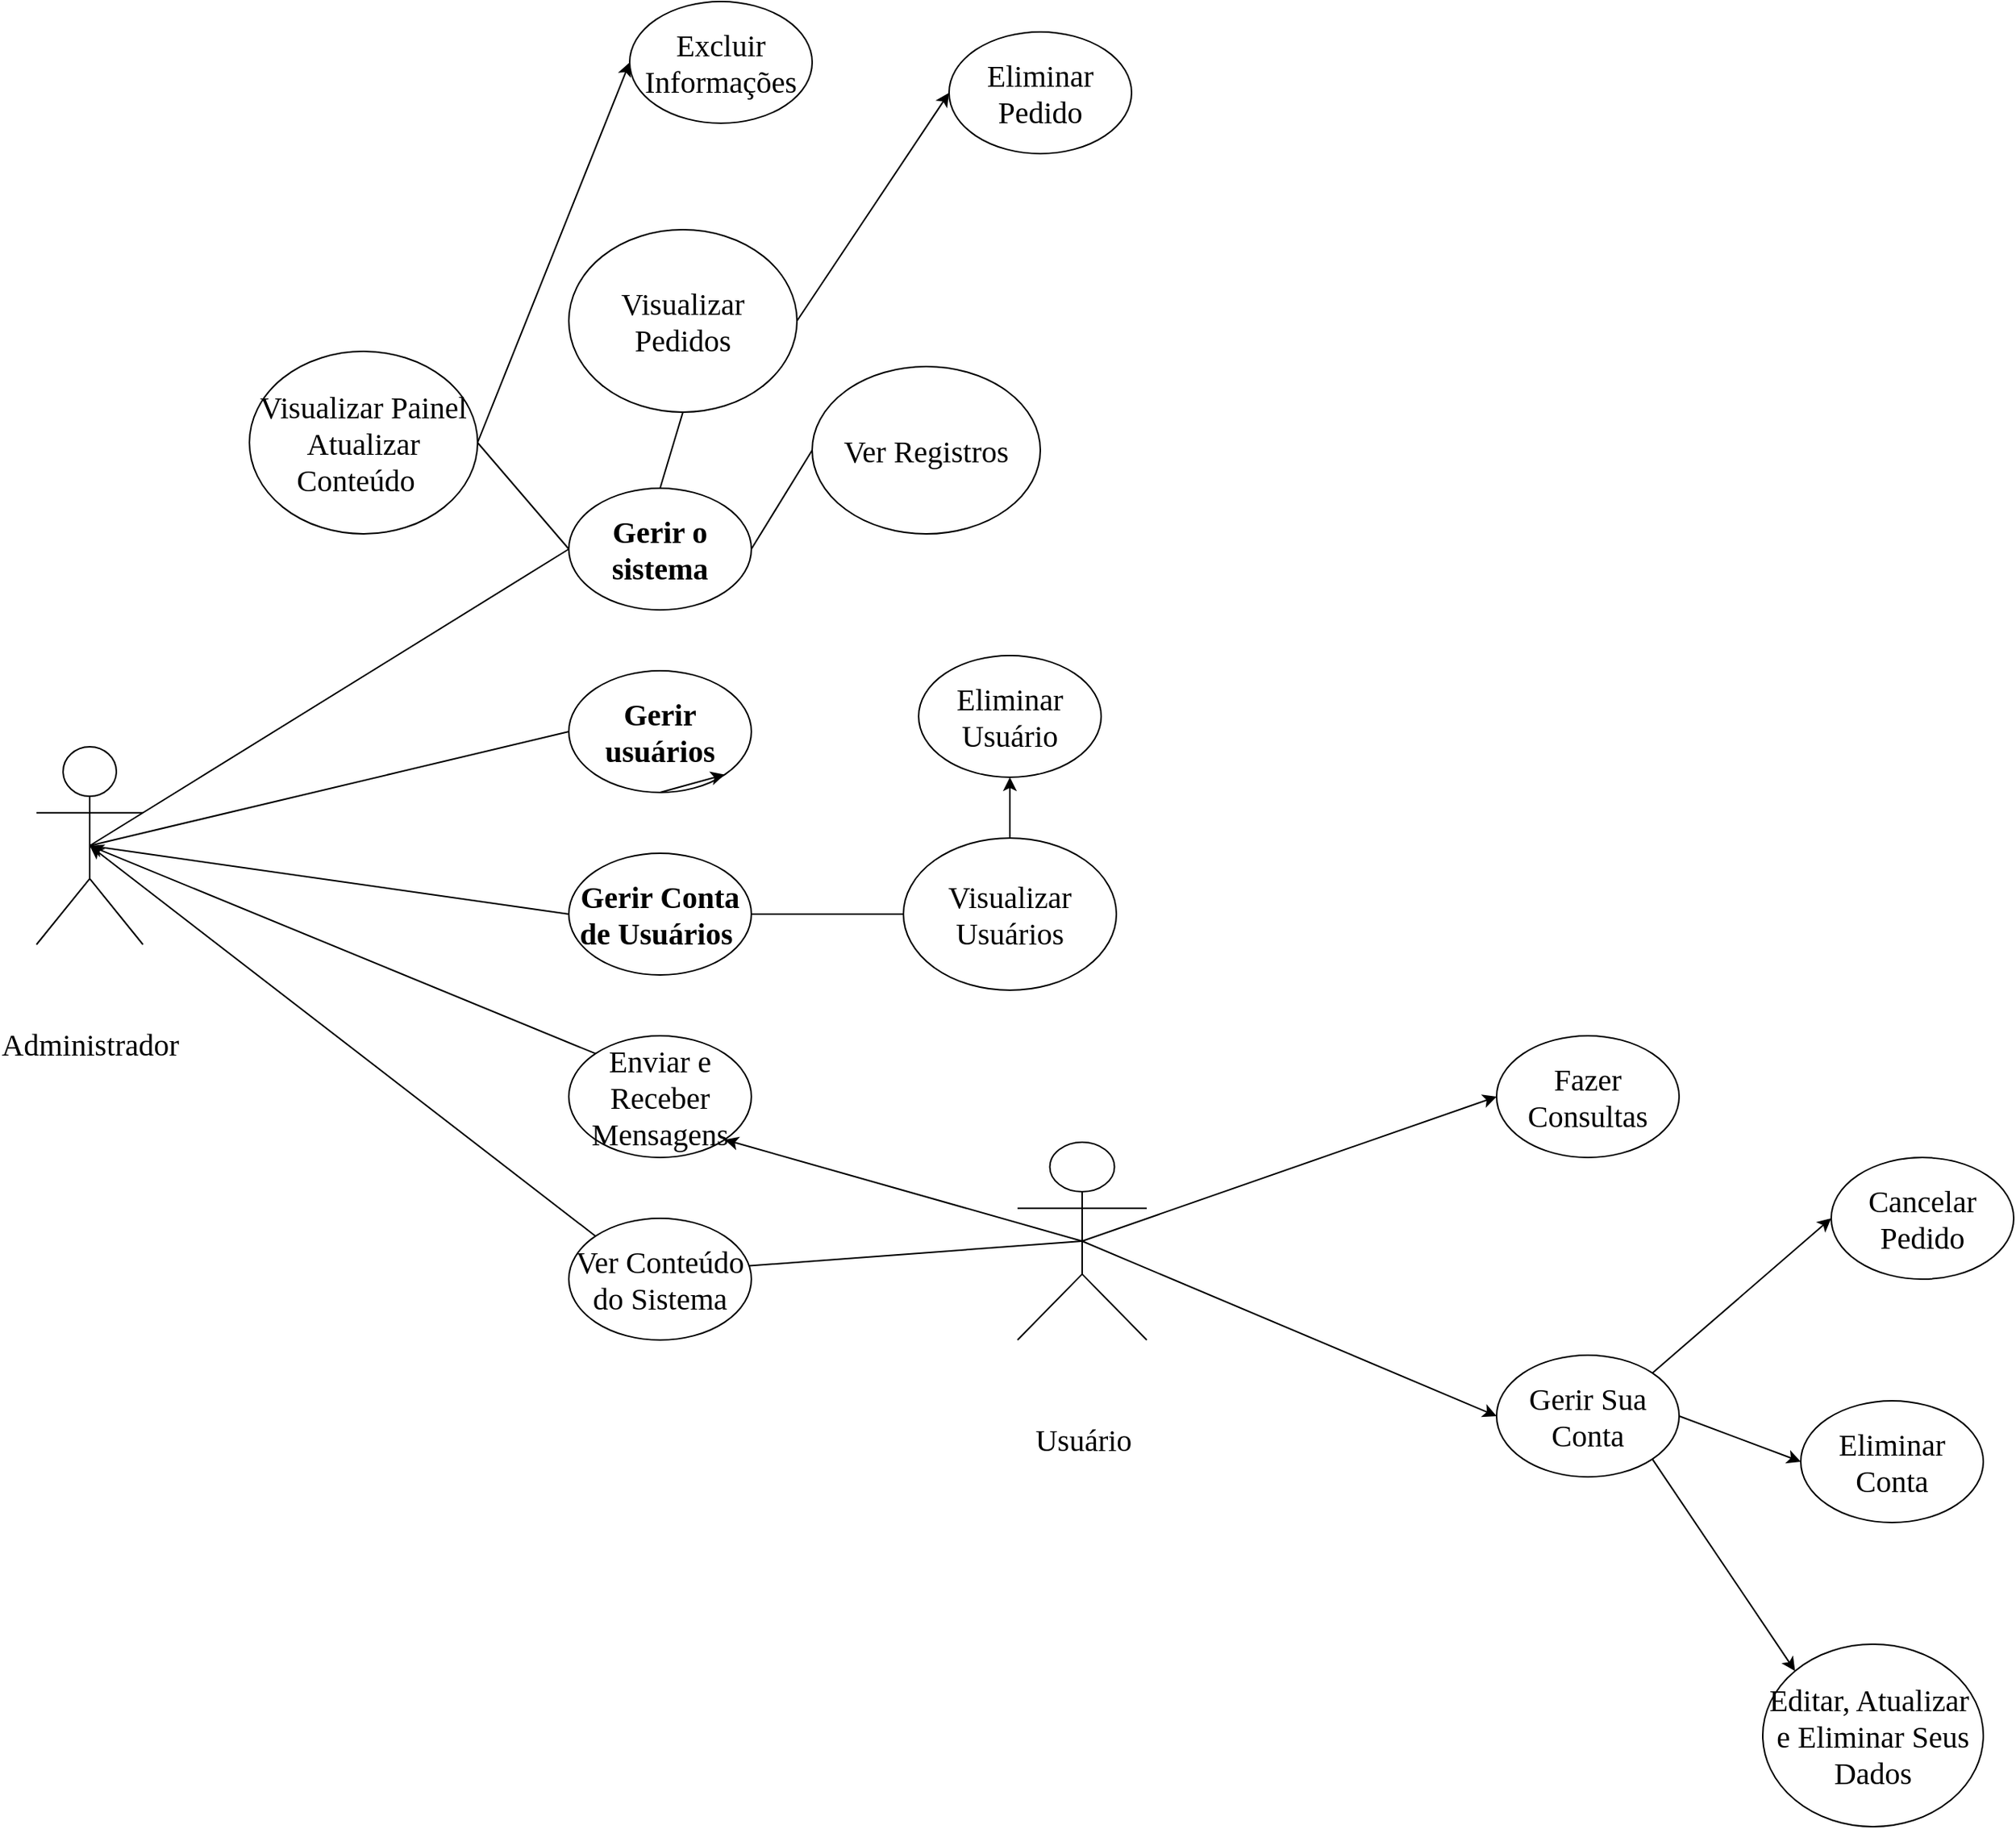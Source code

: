 <mxfile version="13.9.9" type="device" pages="3"><diagram id="xlZsTTHTiTOStWt7TW2E" name="Página-1"><mxGraphModel dx="343" dy="2402" grid="1" gridSize="10" guides="1" tooltips="1" connect="1" arrows="1" fold="1" page="1" pageScale="1" pageWidth="827" pageHeight="1169" math="0" shadow="0"><root><mxCell id="0"/><mxCell id="1" parent="0"/><mxCell id="qG3VMyQXsLUkS2aFG34U-23" style="edgeStyle=none;rounded=0;orthogonalLoop=1;jettySize=auto;html=1;exitX=0.5;exitY=0.5;exitDx=0;exitDy=0;exitPerimeter=0;fontFamily=Comic Sans MS;fontSize=20;entryX=1;entryY=1;entryDx=0;entryDy=0;" parent="1" source="qG3VMyQXsLUkS2aFG34U-14" target="qG3VMyQXsLUkS2aFG34U-25" edge="1"><mxGeometry relative="1" as="geometry"><mxPoint x="570" y="260" as="targetPoint"/></mxGeometry></mxCell><mxCell id="qG3VMyQXsLUkS2aFG34U-24" style="edgeStyle=none;rounded=0;orthogonalLoop=1;jettySize=auto;html=1;exitX=0.5;exitY=0.5;exitDx=0;exitDy=0;exitPerimeter=0;fontFamily=Comic Sans MS;fontSize=20;entryX=0;entryY=0.5;entryDx=0;entryDy=0;" parent="1" source="qG3VMyQXsLUkS2aFG34U-14" target="qG3VMyQXsLUkS2aFG34U-26" edge="1"><mxGeometry relative="1" as="geometry"><mxPoint x="570" y="310" as="targetPoint"/></mxGeometry></mxCell><mxCell id="qG3VMyQXsLUkS2aFG34U-30" style="edgeStyle=none;rounded=0;orthogonalLoop=1;jettySize=auto;html=1;exitX=0.5;exitY=0.5;exitDx=0;exitDy=0;exitPerimeter=0;entryX=0;entryY=0.5;entryDx=0;entryDy=0;fontFamily=Comic Sans MS;fontSize=20;" parent="1" source="qG3VMyQXsLUkS2aFG34U-14" target="qG3VMyQXsLUkS2aFG34U-27" edge="1"><mxGeometry relative="1" as="geometry"/></mxCell><mxCell id="qG3VMyQXsLUkS2aFG34U-38" style="rounded=0;orthogonalLoop=1;jettySize=auto;html=1;exitX=0.5;exitY=0.5;exitDx=0;exitDy=0;exitPerimeter=0;entryX=0;entryY=0.5;entryDx=0;entryDy=0;fontFamily=Comic Sans MS;fontSize=20;" parent="1" source="qG3VMyQXsLUkS2aFG34U-14" target="qG3VMyQXsLUkS2aFG34U-37" edge="1"><mxGeometry relative="1" as="geometry"/></mxCell><mxCell id="qG3VMyQXsLUkS2aFG34U-14" value="&lt;div style=&quot;font-size: 20px;&quot;&gt;Usuário&lt;/div&gt;" style="shape=umlActor;verticalLabelPosition=bottom;verticalAlign=middle;html=1;outlineConnect=0;fontFamily=Comic Sans MS;fontSize=20;" parent="1" vertex="1"><mxGeometry x="1555" y="550" width="85" height="130" as="geometry"/></mxCell><mxCell id="qG3VMyQXsLUkS2aFG34U-42" style="rounded=0;orthogonalLoop=1;jettySize=auto;html=1;exitX=0;exitY=0;exitDx=0;exitDy=0;fontFamily=Comic Sans MS;fontSize=20;entryX=0.5;entryY=0.5;entryDx=0;entryDy=0;entryPerimeter=0;" parent="1" source="qG3VMyQXsLUkS2aFG34U-25" target="qG3VMyQXsLUkS2aFG34U-47" edge="1"><mxGeometry relative="1" as="geometry"><mxPoint x="1020" y="370" as="targetPoint"/></mxGeometry></mxCell><mxCell id="qG3VMyQXsLUkS2aFG34U-25" value="Enviar e Receber Mensagens" style="ellipse;whiteSpace=wrap;html=1;strokeColor=#000000;fillColor=#FFFFFF;fontFamily=Comic Sans MS;fontSize=20;" parent="1" vertex="1"><mxGeometry x="1260" y="480" width="120" height="80" as="geometry"/></mxCell><mxCell id="qG3VMyQXsLUkS2aFG34U-43" style="rounded=0;orthogonalLoop=1;jettySize=auto;html=1;exitX=0;exitY=0;exitDx=0;exitDy=0;fontFamily=Comic Sans MS;fontSize=20;entryX=0.5;entryY=0.5;entryDx=0;entryDy=0;entryPerimeter=0;" parent="1" source="qG3VMyQXsLUkS2aFG34U-26" target="qG3VMyQXsLUkS2aFG34U-47" edge="1"><mxGeometry relative="1" as="geometry"><mxPoint x="1000" y="380" as="targetPoint"/></mxGeometry></mxCell><mxCell id="qG3VMyQXsLUkS2aFG34U-26" value="Ver Conteúdo do Sistema" style="ellipse;whiteSpace=wrap;html=1;strokeColor=#000000;fillColor=#FFFFFF;fontFamily=Comic Sans MS;fontSize=20;" parent="1" vertex="1"><mxGeometry x="1260" y="600" width="120" height="80" as="geometry"/></mxCell><mxCell id="qG3VMyQXsLUkS2aFG34U-27" value="Fazer Consultas" style="ellipse;whiteSpace=wrap;html=1;strokeColor=#000000;fillColor=#FFFFFF;fontFamily=Comic Sans MS;fontSize=20;" parent="1" vertex="1"><mxGeometry x="1870" y="480" width="120" height="80" as="geometry"/></mxCell><mxCell id="qG3VMyQXsLUkS2aFG34U-74" style="edgeStyle=none;rounded=0;orthogonalLoop=1;jettySize=auto;html=1;exitX=1;exitY=0.5;exitDx=0;exitDy=0;entryX=0;entryY=0.5;entryDx=0;entryDy=0;fontFamily=Comic Sans MS;fontSize=20;" parent="1" source="qG3VMyQXsLUkS2aFG34U-37" target="qG3VMyQXsLUkS2aFG34U-73" edge="1"><mxGeometry relative="1" as="geometry"/></mxCell><mxCell id="qG3VMyQXsLUkS2aFG34U-37" value="Gerir Sua Conta" style="ellipse;whiteSpace=wrap;html=1;strokeColor=#000000;fillColor=#FFFFFF;fontFamily=Comic Sans MS;fontSize=20;" parent="1" vertex="1"><mxGeometry x="1870" y="690" width="120" height="80" as="geometry"/></mxCell><mxCell id="qG3VMyQXsLUkS2aFG34U-47" value="&lt;div style=&quot;font-size: 20px;&quot;&gt;Administrador&lt;/div&gt;" style="shape=umlActor;verticalLabelPosition=bottom;verticalAlign=middle;html=1;outlineConnect=0;fontFamily=Comic Sans MS;fontSize=20;labelPosition=center;align=center;labelBackgroundColor=none;labelBorderColor=none;" parent="1" vertex="1"><mxGeometry x="910" y="290" width="70" height="130" as="geometry"/></mxCell><mxCell id="qG3VMyQXsLUkS2aFG34U-72" style="edgeStyle=none;rounded=0;orthogonalLoop=1;jettySize=auto;html=1;exitX=0.5;exitY=0;exitDx=0;exitDy=0;entryX=0.5;entryY=1;entryDx=0;entryDy=0;fontFamily=Comic Sans MS;fontSize=20;" parent="1" source="qG3VMyQXsLUkS2aFG34U-50" target="qG3VMyQXsLUkS2aFG34U-58" edge="1"><mxGeometry relative="1" as="geometry"/></mxCell><mxCell id="qG3VMyQXsLUkS2aFG34U-50" value="Visualizar Usuários" style="ellipse;whiteSpace=wrap;html=1;strokeColor=#000000;fillColor=#FFFFFF;fontFamily=Comic Sans MS;fontSize=20;" parent="1" vertex="1"><mxGeometry x="1480" y="350" width="140" height="100" as="geometry"/></mxCell><mxCell id="qG3VMyQXsLUkS2aFG34U-51" value="Ver Registros" style="ellipse;whiteSpace=wrap;html=1;strokeColor=#000000;fillColor=#FFFFFF;fontFamily=Comic Sans MS;fontSize=20;" parent="1" vertex="1"><mxGeometry x="1420" y="40" width="150" height="110" as="geometry"/></mxCell><mxCell id="qG3VMyQXsLUkS2aFG34U-69" style="edgeStyle=none;rounded=0;orthogonalLoop=1;jettySize=auto;html=1;exitX=1;exitY=0.5;exitDx=0;exitDy=0;entryX=0;entryY=0.5;entryDx=0;entryDy=0;fontFamily=Comic Sans MS;fontSize=20;" parent="1" source="qG3VMyQXsLUkS2aFG34U-52" target="qG3VMyQXsLUkS2aFG34U-60" edge="1"><mxGeometry relative="1" as="geometry"/></mxCell><mxCell id="qG3VMyQXsLUkS2aFG34U-52" value="Visualizar Pedidos" style="ellipse;whiteSpace=wrap;html=1;strokeColor=#000000;fillColor=#FFFFFF;fontFamily=Comic Sans MS;fontSize=20;" parent="1" vertex="1"><mxGeometry x="1260" y="-50" width="150" height="120" as="geometry"/></mxCell><mxCell id="qG3VMyQXsLUkS2aFG34U-68" style="edgeStyle=none;rounded=0;orthogonalLoop=1;jettySize=auto;html=1;exitX=1;exitY=0.5;exitDx=0;exitDy=0;entryX=0;entryY=0.5;entryDx=0;entryDy=0;fontFamily=Comic Sans MS;fontSize=20;" parent="1" source="qG3VMyQXsLUkS2aFG34U-53" target="qG3VMyQXsLUkS2aFG34U-61" edge="1"><mxGeometry relative="1" as="geometry"/></mxCell><mxCell id="qG3VMyQXsLUkS2aFG34U-53" value="Visualizar Painel Atualizar Conteúdo&amp;nbsp;&amp;nbsp;" style="ellipse;whiteSpace=wrap;html=1;strokeColor=#000000;fillColor=#FFFFFF;fontFamily=Comic Sans MS;fontSize=20;" parent="1" vertex="1"><mxGeometry x="1050" y="30" width="150" height="120" as="geometry"/></mxCell><mxCell id="qG3VMyQXsLUkS2aFG34U-58" value="Eliminar Usuário" style="ellipse;whiteSpace=wrap;html=1;strokeColor=#000000;fillColor=#FFFFFF;fontFamily=Comic Sans MS;fontSize=20;" parent="1" vertex="1"><mxGeometry x="1490" y="230" width="120" height="80" as="geometry"/></mxCell><mxCell id="qG3VMyQXsLUkS2aFG34U-60" value="Eliminar&lt;br style=&quot;font-size: 20px;&quot;&gt;Pedido" style="ellipse;whiteSpace=wrap;html=1;strokeColor=#000000;fillColor=#FFFFFF;fontFamily=Comic Sans MS;fontSize=20;" parent="1" vertex="1"><mxGeometry x="1510" y="-180" width="120" height="80" as="geometry"/></mxCell><mxCell id="qG3VMyQXsLUkS2aFG34U-61" value="Excluir Informações" style="ellipse;whiteSpace=wrap;html=1;strokeColor=#000000;fillColor=#FFFFFF;fontFamily=Comic Sans MS;fontSize=20;" parent="1" vertex="1"><mxGeometry x="1300" y="-200" width="120" height="80" as="geometry"/></mxCell><mxCell id="qG3VMyQXsLUkS2aFG34U-73" value="Eliminar Conta" style="ellipse;whiteSpace=wrap;html=1;strokeColor=#000000;fillColor=#FFFFFF;fontFamily=Comic Sans MS;fontSize=20;" parent="1" vertex="1"><mxGeometry x="2070" y="720" width="120" height="80" as="geometry"/></mxCell><mxCell id="1a7m-WvIdXZ35xyomhTu-2" value="&lt;div&gt;&lt;b&gt;Gerir o sistema&lt;/b&gt;&lt;/div&gt;" style="ellipse;whiteSpace=wrap;html=1;strokeColor=#000000;fillColor=#FFFFFF;fontFamily=Comic Sans MS;fontSize=20;align=center;" vertex="1" parent="1"><mxGeometry x="1260" y="120" width="120" height="80" as="geometry"/></mxCell><mxCell id="1a7m-WvIdXZ35xyomhTu-4" value="" style="endArrow=none;html=1;rounded=0;fontFamily=Helvetica;align=left;exitX=0.5;exitY=0.5;exitDx=0;exitDy=0;exitPerimeter=0;entryX=0;entryY=0.5;entryDx=0;entryDy=0;" edge="1" parent="1" source="qG3VMyQXsLUkS2aFG34U-47" target="1a7m-WvIdXZ35xyomhTu-2"><mxGeometry relative="1" as="geometry"><mxPoint x="1020" y="410" as="sourcePoint"/><mxPoint x="1210" y="390" as="targetPoint"/></mxGeometry></mxCell><mxCell id="1a7m-WvIdXZ35xyomhTu-5" value="&lt;div&gt;&lt;b&gt;Gerir Conta de Usuários&amp;nbsp;&lt;/b&gt;&lt;/div&gt;" style="ellipse;whiteSpace=wrap;html=1;strokeColor=#000000;fillColor=#FFFFFF;fontFamily=Comic Sans MS;fontSize=20;align=center;" vertex="1" parent="1"><mxGeometry x="1260" y="360" width="120" height="80" as="geometry"/></mxCell><mxCell id="1a7m-WvIdXZ35xyomhTu-6" value="&lt;div&gt;&lt;b&gt;Gerir usuários&lt;/b&gt;&lt;/div&gt;" style="ellipse;whiteSpace=wrap;html=1;strokeColor=#000000;fillColor=#FFFFFF;fontFamily=Comic Sans MS;fontSize=20;align=center;" vertex="1" parent="1"><mxGeometry x="1260" y="240" width="120" height="80" as="geometry"/></mxCell><mxCell id="1a7m-WvIdXZ35xyomhTu-7" style="edgeStyle=none;rounded=0;orthogonalLoop=1;jettySize=auto;html=1;exitX=0.5;exitY=1;exitDx=0;exitDy=0;entryX=1;entryY=1;entryDx=0;entryDy=0;fontFamily=Helvetica;align=left;" edge="1" parent="1" source="1a7m-WvIdXZ35xyomhTu-6" target="1a7m-WvIdXZ35xyomhTu-6"><mxGeometry relative="1" as="geometry"/></mxCell><mxCell id="1a7m-WvIdXZ35xyomhTu-9" value="" style="endArrow=none;html=1;rounded=0;fontFamily=Helvetica;align=left;exitX=0.5;exitY=0.5;exitDx=0;exitDy=0;exitPerimeter=0;entryX=0;entryY=0.5;entryDx=0;entryDy=0;" edge="1" parent="1" source="qG3VMyQXsLUkS2aFG34U-47" target="1a7m-WvIdXZ35xyomhTu-6"><mxGeometry relative="1" as="geometry"><mxPoint x="1070" y="360" as="sourcePoint"/><mxPoint x="1230" y="360" as="targetPoint"/></mxGeometry></mxCell><mxCell id="1a7m-WvIdXZ35xyomhTu-10" value="" style="endArrow=none;html=1;rounded=0;fontFamily=Helvetica;align=left;exitX=0.5;exitY=0.5;exitDx=0;exitDy=0;exitPerimeter=0;entryX=0;entryY=0.5;entryDx=0;entryDy=0;" edge="1" parent="1" source="qG3VMyQXsLUkS2aFG34U-47" target="1a7m-WvIdXZ35xyomhTu-5"><mxGeometry relative="1" as="geometry"><mxPoint x="1070" y="440" as="sourcePoint"/><mxPoint x="1230" y="440" as="targetPoint"/></mxGeometry></mxCell><mxCell id="1a7m-WvIdXZ35xyomhTu-11" value="" style="endArrow=none;html=1;rounded=0;fontFamily=Helvetica;align=left;entryX=0;entryY=0.5;entryDx=0;entryDy=0;exitX=1;exitY=0.5;exitDx=0;exitDy=0;" edge="1" parent="1" source="1a7m-WvIdXZ35xyomhTu-5" target="qG3VMyQXsLUkS2aFG34U-50"><mxGeometry relative="1" as="geometry"><mxPoint x="1390" y="480" as="sourcePoint"/><mxPoint x="1550" y="480" as="targetPoint"/></mxGeometry></mxCell><mxCell id="1a7m-WvIdXZ35xyomhTu-16" value="" style="endArrow=none;html=1;rounded=0;fontFamily=Helvetica;align=left;entryX=0.5;entryY=0;entryDx=0;entryDy=0;exitX=0.5;exitY=1;exitDx=0;exitDy=0;" edge="1" parent="1" source="qG3VMyQXsLUkS2aFG34U-52" target="1a7m-WvIdXZ35xyomhTu-2"><mxGeometry relative="1" as="geometry"><mxPoint x="1270" y="80" as="sourcePoint"/><mxPoint x="1390" y="100" as="targetPoint"/></mxGeometry></mxCell><mxCell id="1a7m-WvIdXZ35xyomhTu-17" value="" style="endArrow=none;html=1;rounded=0;fontFamily=Helvetica;align=left;exitX=0;exitY=0.5;exitDx=0;exitDy=0;entryX=1;entryY=0.5;entryDx=0;entryDy=0;" edge="1" parent="1" source="qG3VMyQXsLUkS2aFG34U-51" target="1a7m-WvIdXZ35xyomhTu-2"><mxGeometry relative="1" as="geometry"><mxPoint x="1430" y="280" as="sourcePoint"/><mxPoint x="1590" y="280" as="targetPoint"/></mxGeometry></mxCell><mxCell id="1a7m-WvIdXZ35xyomhTu-18" value="" style="endArrow=none;html=1;rounded=0;fontFamily=Helvetica;align=left;exitX=1;exitY=0.5;exitDx=0;exitDy=0;entryX=0;entryY=0.5;entryDx=0;entryDy=0;" edge="1" parent="1" source="qG3VMyQXsLUkS2aFG34U-53" target="1a7m-WvIdXZ35xyomhTu-2"><mxGeometry relative="1" as="geometry"><mxPoint x="1010" y="220" as="sourcePoint"/><mxPoint x="1170" y="220" as="targetPoint"/></mxGeometry></mxCell><mxCell id="X7zHi3lZu23jy8jcCoqc-2" style="edgeStyle=none;rounded=0;orthogonalLoop=1;jettySize=auto;html=1;exitX=1;exitY=0;exitDx=0;exitDy=0;entryX=0;entryY=0.5;entryDx=0;entryDy=0;fontFamily=Comic Sans MS;fontSize=20;" edge="1" parent="1" target="X7zHi3lZu23jy8jcCoqc-3" source="qG3VMyQXsLUkS2aFG34U-37"><mxGeometry relative="1" as="geometry"><mxPoint x="2000" y="770.0" as="sourcePoint"/></mxGeometry></mxCell><mxCell id="X7zHi3lZu23jy8jcCoqc-3" value="Cancelar Pedido" style="ellipse;whiteSpace=wrap;html=1;strokeColor=#000000;fillColor=#FFFFFF;fontFamily=Comic Sans MS;fontSize=20;" vertex="1" parent="1"><mxGeometry x="2090" y="560" width="120" height="80" as="geometry"/></mxCell><mxCell id="X7zHi3lZu23jy8jcCoqc-4" style="edgeStyle=none;rounded=0;orthogonalLoop=1;jettySize=auto;html=1;exitX=1;exitY=1;exitDx=0;exitDy=0;entryX=0;entryY=0;entryDx=0;entryDy=0;fontFamily=Comic Sans MS;fontSize=20;" edge="1" parent="1" target="X7zHi3lZu23jy8jcCoqc-5" source="qG3VMyQXsLUkS2aFG34U-37"><mxGeometry relative="1" as="geometry"><mxPoint x="1815" y="890.0" as="sourcePoint"/></mxGeometry></mxCell><mxCell id="X7zHi3lZu23jy8jcCoqc-5" value="Editar, Atualizar&amp;nbsp; e Eliminar Seus Dados" style="ellipse;whiteSpace=wrap;html=1;strokeColor=#000000;fillColor=#FFFFFF;fontFamily=Comic Sans MS;fontSize=20;" vertex="1" parent="1"><mxGeometry x="2045" y="880" width="145" height="120" as="geometry"/></mxCell></root></mxGraphModel></diagram><diagram id="klCSl4QJ1GjDvTAoeN02" name="Página-2"><mxGraphModel dx="1295" dy="493" grid="1" gridSize="10" guides="1" tooltips="1" connect="1" arrows="1" fold="1" page="1" pageScale="1" pageWidth="827" pageHeight="1169" math="0" shadow="0"><root><mxCell id="HoRLcEckutS1EEqjvagx-0"/><mxCell id="HoRLcEckutS1EEqjvagx-1" parent="HoRLcEckutS1EEqjvagx-0"/><mxCell id="vavkz14p2PTiiCjppb0i-1" value="&lt;h3 style=&quot;line-height: 120% ; font-size: 18px&quot;&gt;PCs&lt;/h3&gt;" style="aspect=fixed;pointerEvents=1;shadow=0;dashed=0;html=1;strokeColor=none;labelPosition=center;verticalLabelPosition=bottom;verticalAlign=top;align=center;fillColor=#00188D;shape=mxgraph.azure.computer" vertex="1" parent="HoRLcEckutS1EEqjvagx-1"><mxGeometry x="103" y="455" width="50" height="45" as="geometry"/></mxCell><mxCell id="vavkz14p2PTiiCjppb0i-3" value="" style="aspect=fixed;pointerEvents=1;shadow=0;dashed=0;html=1;strokeColor=none;labelPosition=center;verticalLabelPosition=bottom;verticalAlign=top;align=center;fillColor=#00188D;shape=mxgraph.azure.mobile" vertex="1" parent="HoRLcEckutS1EEqjvagx-1"><mxGeometry x="480" y="445.25" width="35" height="50" as="geometry"/></mxCell><mxCell id="vavkz14p2PTiiCjppb0i-4" value="&lt;h3&gt;&lt;span style=&quot;font-size: 16px ; line-height: 120%&quot;&gt;Smartphone e Tablets&lt;/span&gt;&lt;/h3&gt;" style="aspect=fixed;pointerEvents=1;shadow=0;dashed=0;html=1;strokeColor=none;labelPosition=center;verticalLabelPosition=bottom;verticalAlign=top;align=right;fillColor=#00188D;shape=mxgraph.azure.tablet;" vertex="1" parent="HoRLcEckutS1EEqjvagx-1"><mxGeometry x="590" y="447" width="62.84" height="46.5" as="geometry"/></mxCell><mxCell id="vavkz14p2PTiiCjppb0i-23" value="&lt;h4 style=&quot;line-height: 0%&quot;&gt;TCP/IP&lt;/h4&gt;" style="edgeStyle=orthogonalEdgeStyle;rounded=0;orthogonalLoop=1;jettySize=auto;html=1;entryX=0.015;entryY=0.609;entryDx=0;entryDy=0;entryPerimeter=0;align=right;" edge="1" parent="HoRLcEckutS1EEqjvagx-1" source="vavkz14p2PTiiCjppb0i-5" target="vavkz14p2PTiiCjppb0i-16"><mxGeometry relative="1" as="geometry"><Array as="points"><mxPoint x="344" y="194"/></Array></mxGeometry></mxCell><mxCell id="vavkz14p2PTiiCjppb0i-5" value="&lt;h3 style=&quot;line-height: 0%&quot;&gt;Servidor Web&lt;/h3&gt;" style="aspect=fixed;pointerEvents=1;shadow=0;dashed=0;html=1;strokeColor=none;labelPosition=center;verticalLabelPosition=bottom;verticalAlign=top;align=center;fillColor=#00188D;shape=mxgraph.mscae.enterprise.cluster_server" vertex="1" parent="HoRLcEckutS1EEqjvagx-1"><mxGeometry x="280" y="40" width="64" height="80" as="geometry"/></mxCell><mxCell id="vavkz14p2PTiiCjppb0i-9" value="" style="aspect=fixed;pointerEvents=1;shadow=0;dashed=0;html=1;strokeColor=none;labelPosition=center;verticalLabelPosition=bottom;verticalAlign=top;align=center;fillColor=#00188D;shape=mxgraph.mscae.enterprise.client_application" vertex="1" parent="HoRLcEckutS1EEqjvagx-1"><mxGeometry x="220" y="461.5" width="50" height="32" as="geometry"/></mxCell><mxCell id="vavkz14p2PTiiCjppb0i-11" value="" style="aspect=fixed;pointerEvents=1;shadow=0;dashed=0;html=1;strokeColor=none;labelPosition=center;verticalLabelPosition=bottom;verticalAlign=top;align=center;fillColor=#00188D;shape=mxgraph.mscae.enterprise.workstation_client" vertex="1" parent="HoRLcEckutS1EEqjvagx-1"><mxGeometry x="-20" y="450" width="50" height="50" as="geometry"/></mxCell><mxCell id="vavkz14p2PTiiCjppb0i-24" value="&lt;h4 style=&quot;line-height: 0%&quot;&gt;TCP/IP&lt;/h4&gt;" style="edgeStyle=orthogonalEdgeStyle;rounded=0;orthogonalLoop=1;jettySize=auto;html=1;align=left;" edge="1" parent="HoRLcEckutS1EEqjvagx-1" source="vavkz14p2PTiiCjppb0i-14"><mxGeometry relative="1" as="geometry"><mxPoint x="440" y="190" as="targetPoint"/><Array as="points"><mxPoint x="460" y="190"/></Array></mxGeometry></mxCell><mxCell id="vavkz14p2PTiiCjppb0i-14" value="&lt;h3 style=&quot;line-height: 0%&quot;&gt;Servidor de Base de Dados&lt;/h3&gt;" style="aspect=fixed;html=1;points=[];align=center;image;fontSize=12;image=img/lib/mscae/SQL_Servers.svg;" vertex="1" parent="HoRLcEckutS1EEqjvagx-1"><mxGeometry x="457.5" y="40" width="80" height="80" as="geometry"/></mxCell><mxCell id="vavkz14p2PTiiCjppb0i-16" value="&lt;h3 style=&quot;line-height: 10%&quot;&gt;Internet&lt;/h3&gt;" style="aspect=fixed;html=1;points=[];align=center;image;fontSize=12;image=img/lib/mscae/Virtual_Datacenter.svg;" vertex="1" parent="HoRLcEckutS1EEqjvagx-1"><mxGeometry x="370" y="153.5" width="66.5" height="66.5" as="geometry"/></mxCell><mxCell id="vavkz14p2PTiiCjppb0i-19" value="&lt;h3 style=&quot;line-height: 0%&quot;&gt;Provedora&amp;nbsp;&lt;/h3&gt;" style="shape=mxgraph.cisco.routers.wireless_router;html=1;pointerEvents=1;dashed=0;fillColor=#036897;strokeColor=#ffffff;strokeWidth=2;verticalLabelPosition=bottom;verticalAlign=top;align=center;outlineConnect=0;fontFamily=Helvetica;" vertex="1" parent="HoRLcEckutS1EEqjvagx-1"><mxGeometry x="530" y="260" width="60" height="50" as="geometry"/></mxCell><mxCell id="vavkz14p2PTiiCjppb0i-20" value="&lt;h3 style=&quot;line-height: 0%&quot;&gt;Provedora&lt;/h3&gt;" style="shape=mxgraph.cisco.routers.router;html=1;pointerEvents=1;dashed=0;fillColor=#036897;strokeColor=#ffffff;strokeWidth=2;verticalLabelPosition=bottom;verticalAlign=top;align=center;outlineConnect=0;" vertex="1" parent="HoRLcEckutS1EEqjvagx-1"><mxGeometry x="210" y="275" width="70" height="35" as="geometry"/></mxCell><mxCell id="vavkz14p2PTiiCjppb0i-21" value="" style="shape=mxgraph.cisco.switches.workgroup_switch;html=1;pointerEvents=1;dashed=0;fillColor=#036897;strokeColor=#ffffff;strokeWidth=2;verticalLabelPosition=bottom;verticalAlign=top;align=center;outlineConnect=0;" vertex="1" parent="HoRLcEckutS1EEqjvagx-1"><mxGeometry x="90" y="340" width="76" height="40" as="geometry"/></mxCell><mxCell id="vavkz14p2PTiiCjppb0i-25" value="" style="edgeStyle=elbowEdgeStyle;rounded=0;elbow=vertical;html=1;labelBackgroundColor=#ffffff;startArrow=classic;startFill=1;startSize=6;endArrow=classic;endFill=1;endSize=6;jettySize=auto;orthogonalLoop=1;strokeWidth=1;fontSize=14;exitX=1;exitY=0.5;exitDx=0;exitDy=0;exitPerimeter=0;" edge="1" parent="HoRLcEckutS1EEqjvagx-1" source="vavkz14p2PTiiCjppb0i-20"><mxGeometry width="60" height="60" relative="1" as="geometry"><mxPoint x="320" y="280" as="sourcePoint"/><mxPoint x="380" y="220" as="targetPoint"/><Array as="points"><mxPoint x="380" y="256"/></Array></mxGeometry></mxCell><mxCell id="vavkz14p2PTiiCjppb0i-26" value="" style="html=1;labelBackgroundColor=#ffffff;endArrow=none;endFill=0;jettySize=auto;orthogonalLoop=1;strokeWidth=1;dashed=1;fontSize=14;entryX=0;entryY=0.5;entryDx=0;entryDy=0;entryPerimeter=0;" edge="1" parent="HoRLcEckutS1EEqjvagx-1" target="vavkz14p2PTiiCjppb0i-19"><mxGeometry width="60" height="60" relative="1" as="geometry"><mxPoint x="401" y="223" as="sourcePoint"/><mxPoint x="490" y="220" as="targetPoint"/><Array as="points"><mxPoint x="460" y="250"/></Array></mxGeometry></mxCell><mxCell id="vavkz14p2PTiiCjppb0i-27" value="" style="edgeStyle=elbowEdgeStyle;rounded=0;elbow=vertical;html=1;labelBackgroundColor=#ffffff;startArrow=classic;startFill=1;startSize=6;endArrow=classic;endFill=1;endSize=6;jettySize=auto;orthogonalLoop=1;strokeWidth=1;fontSize=14;" edge="1" parent="HoRLcEckutS1EEqjvagx-1"><mxGeometry width="60" height="60" relative="1" as="geometry"><mxPoint x="166" y="360" as="sourcePoint"/><mxPoint x="226" y="300" as="targetPoint"/><Array as="points"><mxPoint x="200" y="360"/></Array></mxGeometry></mxCell><mxCell id="vavkz14p2PTiiCjppb0i-29" value="&lt;h5 style=&quot;line-height: 0%&quot;&gt;HTTPS&lt;/h5&gt;" style="html=1;labelBackgroundColor=#ffffff;startArrow=classic;startFill=1;startSize=6;endArrow=classic;endFill=1;endSize=6;jettySize=auto;orthogonalLoop=1;strokeWidth=1;fontSize=14;exitX=0.48;exitY=0.01;exitDx=0;exitDy=0;exitPerimeter=0;align=right;" edge="1" parent="HoRLcEckutS1EEqjvagx-1" source="vavkz14p2PTiiCjppb0i-11" target="vavkz14p2PTiiCjppb0i-21"><mxGeometry width="60" height="60" relative="1" as="geometry"><mxPoint x="10" y="440" as="sourcePoint"/><mxPoint x="70" y="380" as="targetPoint"/></mxGeometry></mxCell><mxCell id="vavkz14p2PTiiCjppb0i-30" value="&lt;h5&gt;HTTPS&lt;/h5&gt;" style="html=1;labelBackgroundColor=#ffffff;startArrow=classic;startFill=1;startSize=6;endArrow=classic;endFill=1;endSize=6;jettySize=auto;orthogonalLoop=1;strokeWidth=1;fontSize=14;exitX=0.87;exitY=0.74;exitDx=0;exitDy=0;exitPerimeter=0;entryX=0.5;entryY=0;entryDx=0;entryDy=0;entryPerimeter=0;align=left;" edge="1" parent="HoRLcEckutS1EEqjvagx-1" source="vavkz14p2PTiiCjppb0i-21" target="vavkz14p2PTiiCjppb0i-9"><mxGeometry x="0.153" y="4" width="60" height="60" relative="1" as="geometry"><mxPoint x="160" y="440" as="sourcePoint"/><mxPoint x="240" y="450" as="targetPoint"/><mxPoint as="offset"/></mxGeometry></mxCell><mxCell id="vavkz14p2PTiiCjppb0i-32" value="&lt;h5 style=&quot;line-height: 0%&quot;&gt;HTTPS&lt;/h5&gt;" style="html=1;labelBackgroundColor=#ffffff;startArrow=classic;startFill=1;startSize=6;endArrow=classic;endFill=1;endSize=6;jettySize=auto;orthogonalLoop=1;strokeWidth=1;fontSize=14;exitX=0.5;exitY=0;exitDx=0;exitDy=0;exitPerimeter=0;entryX=0.5;entryY=0.98;entryDx=0;entryDy=0;entryPerimeter=0;align=center;" edge="1" parent="HoRLcEckutS1EEqjvagx-1" source="vavkz14p2PTiiCjppb0i-1" target="vavkz14p2PTiiCjppb0i-21"><mxGeometry width="60" height="60" relative="1" as="geometry"><mxPoint x="100" y="440" as="sourcePoint"/><mxPoint x="160" y="380" as="targetPoint"/></mxGeometry></mxCell><mxCell id="vavkz14p2PTiiCjppb0i-33" value="&lt;h5 style=&quot;line-height: 0%&quot;&gt;HTTPS&lt;/h5&gt;" style="html=1;labelBackgroundColor=#ffffff;endArrow=none;endFill=0;jettySize=auto;orthogonalLoop=1;strokeWidth=1;dashed=1;fontSize=14;exitX=0.5;exitY=0;exitDx=0;exitDy=0;exitPerimeter=0;entryX=0.12;entryY=0.93;entryDx=0;entryDy=0;entryPerimeter=0;align=right;" edge="1" parent="HoRLcEckutS1EEqjvagx-1" source="vavkz14p2PTiiCjppb0i-3" target="vavkz14p2PTiiCjppb0i-19"><mxGeometry width="60" height="60" relative="1" as="geometry"><mxPoint x="480" y="410" as="sourcePoint"/><mxPoint x="540" y="350" as="targetPoint"/></mxGeometry></mxCell><mxCell id="vavkz14p2PTiiCjppb0i-34" value="&lt;h5 style=&quot;line-height: 0%&quot;&gt;HTTPS&lt;/h5&gt;" style="html=1;labelBackgroundColor=#ffffff;endArrow=none;endFill=0;jettySize=auto;orthogonalLoop=1;strokeWidth=1;dashed=1;fontSize=14;entryX=0.88;entryY=0.93;entryDx=0;entryDy=0;entryPerimeter=0;exitX=0.5;exitY=0;exitDx=0;exitDy=0;exitPerimeter=0;align=left;" edge="1" parent="HoRLcEckutS1EEqjvagx-1" source="vavkz14p2PTiiCjppb0i-4" target="vavkz14p2PTiiCjppb0i-19"><mxGeometry width="60" height="60" relative="1" as="geometry"><mxPoint x="630" y="440" as="sourcePoint"/><mxPoint x="640" y="340" as="targetPoint"/></mxGeometry></mxCell></root></mxGraphModel></diagram><diagram id="Pz8vIlh1snnazvi_lpwy" name="Página-3"><mxGraphModel dx="468" dy="493" grid="1" gridSize="10" guides="1" tooltips="1" connect="1" arrows="1" fold="1" page="1" pageScale="1" pageWidth="827" pageHeight="1169" math="0" shadow="0"><root><mxCell id="Mnhmm12GkuSF3L-2bVQb-0"/><mxCell id="Mnhmm12GkuSF3L-2bVQb-1" parent="Mnhmm12GkuSF3L-2bVQb-0"/></root></mxGraphModel></diagram></mxfile>